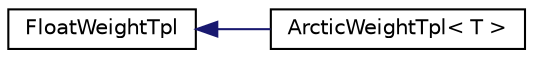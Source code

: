 digraph "Graphical Class Hierarchy"
{
  edge [fontname="Helvetica",fontsize="10",labelfontname="Helvetica",labelfontsize="10"];
  node [fontname="Helvetica",fontsize="10",shape=record];
  rankdir="LR";
  Node0 [label="FloatWeightTpl",height=0.2,width=0.4,color="black", fillcolor="white", style="filled",URL="$classFloatWeightTpl.html"];
  Node0 -> Node1 [dir="back",color="midnightblue",fontsize="10",style="solid",fontname="Helvetica"];
  Node1 [label="ArcticWeightTpl\< T \>",height=0.2,width=0.4,color="black", fillcolor="white", style="filled",URL="$classfst_1_1ArcticWeightTpl.html"];
}

